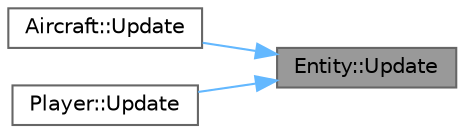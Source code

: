 digraph "Entity::Update"
{
 // LATEX_PDF_SIZE
  bgcolor="transparent";
  edge [fontname=Helvetica,fontsize=10,labelfontname=Helvetica,labelfontsize=10];
  node [fontname=Helvetica,fontsize=10,shape=box,height=0.2,width=0.4];
  rankdir="RL";
  Node1 [label="Entity::Update",height=0.2,width=0.4,color="gray40", fillcolor="grey60", style="filled", fontcolor="black",tooltip=" "];
  Node1 -> Node2 [dir="back",color="steelblue1",style="solid"];
  Node2 [label="Aircraft::Update",height=0.2,width=0.4,color="grey40", fillcolor="white", style="filled",URL="$class_aircraft.html#a5b6aa652ded773918ad1e5e6a2ad49bd",tooltip="Simple script that prevents going out of bounds."];
  Node1 -> Node3 [dir="back",color="steelblue1",style="solid"];
  Node3 [label="Player::Update",height=0.2,width=0.4,color="grey40", fillcolor="white", style="filled",URL="$class_player.html#a7b8ee868edd6de769ec57985b19a04d5",tooltip="Handles player movement."];
}
